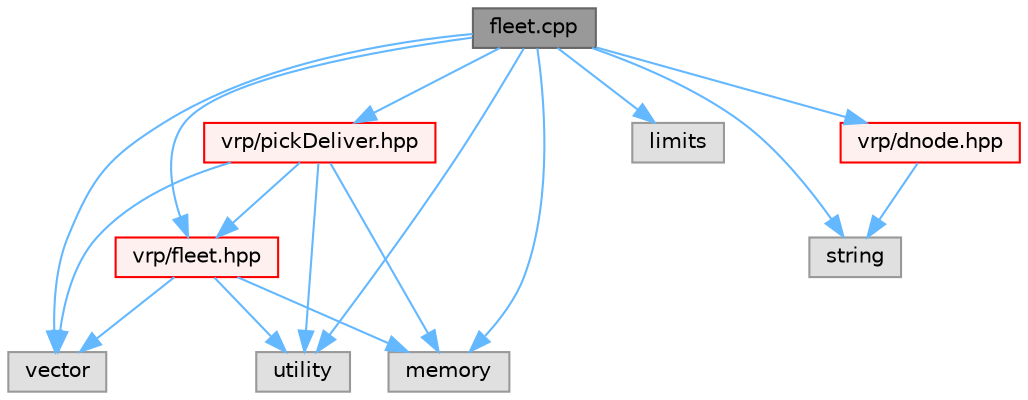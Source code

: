 digraph "fleet.cpp"
{
 // LATEX_PDF_SIZE
  bgcolor="transparent";
  edge [fontname=Helvetica,fontsize=10,labelfontname=Helvetica,labelfontsize=10];
  node [fontname=Helvetica,fontsize=10,shape=box,height=0.2,width=0.4];
  Node1 [id="Node000001",label="fleet.cpp",height=0.2,width=0.4,color="gray40", fillcolor="grey60", style="filled", fontcolor="black",tooltip=" "];
  Node1 -> Node2 [id="edge1_Node000001_Node000002",color="steelblue1",style="solid",tooltip=" "];
  Node2 [id="Node000002",label="vrp/fleet.hpp",height=0.2,width=0.4,color="red", fillcolor="#FFF0F0", style="filled",URL="$fleet_8hpp.html",tooltip=" "];
  Node2 -> Node4 [id="edge2_Node000002_Node000004",color="steelblue1",style="solid",tooltip=" "];
  Node4 [id="Node000004",label="vector",height=0.2,width=0.4,color="grey60", fillcolor="#E0E0E0", style="filled",tooltip=" "];
  Node2 -> Node5 [id="edge3_Node000002_Node000005",color="steelblue1",style="solid",tooltip=" "];
  Node5 [id="Node000005",label="memory",height=0.2,width=0.4,color="grey60", fillcolor="#E0E0E0", style="filled",tooltip=" "];
  Node2 -> Node6 [id="edge4_Node000002_Node000006",color="steelblue1",style="solid",tooltip=" "];
  Node6 [id="Node000006",label="utility",height=0.2,width=0.4,color="grey60", fillcolor="#E0E0E0", style="filled",tooltip=" "];
  Node1 -> Node4 [id="edge5_Node000001_Node000004",color="steelblue1",style="solid",tooltip=" "];
  Node1 -> Node5 [id="edge6_Node000001_Node000005",color="steelblue1",style="solid",tooltip=" "];
  Node1 -> Node6 [id="edge7_Node000001_Node000006",color="steelblue1",style="solid",tooltip=" "];
  Node1 -> Node34 [id="edge8_Node000001_Node000034",color="steelblue1",style="solid",tooltip=" "];
  Node34 [id="Node000034",label="limits",height=0.2,width=0.4,color="grey60", fillcolor="#E0E0E0", style="filled",tooltip=" "];
  Node1 -> Node16 [id="edge9_Node000001_Node000016",color="steelblue1",style="solid",tooltip=" "];
  Node16 [id="Node000016",label="string",height=0.2,width=0.4,color="grey60", fillcolor="#E0E0E0", style="filled",tooltip=" "];
  Node1 -> Node29 [id="edge10_Node000001_Node000029",color="steelblue1",style="solid",tooltip=" "];
  Node29 [id="Node000029",label="vrp/dnode.hpp",height=0.2,width=0.4,color="red", fillcolor="#FFF0F0", style="filled",URL="$dnode_8hpp.html",tooltip=" "];
  Node29 -> Node16 [id="edge11_Node000029_Node000016",color="steelblue1",style="solid",tooltip=" "];
  Node1 -> Node35 [id="edge12_Node000001_Node000035",color="steelblue1",style="solid",tooltip=" "];
  Node35 [id="Node000035",label="vrp/pickDeliver.hpp",height=0.2,width=0.4,color="red", fillcolor="#FFF0F0", style="filled",URL="$pickDeliver_8hpp.html",tooltip=" "];
  Node35 -> Node4 [id="edge13_Node000035_Node000004",color="steelblue1",style="solid",tooltip=" "];
  Node35 -> Node5 [id="edge14_Node000035_Node000005",color="steelblue1",style="solid",tooltip=" "];
  Node35 -> Node6 [id="edge15_Node000035_Node000006",color="steelblue1",style="solid",tooltip=" "];
  Node35 -> Node2 [id="edge16_Node000035_Node000002",color="steelblue1",style="solid",tooltip=" "];
}
